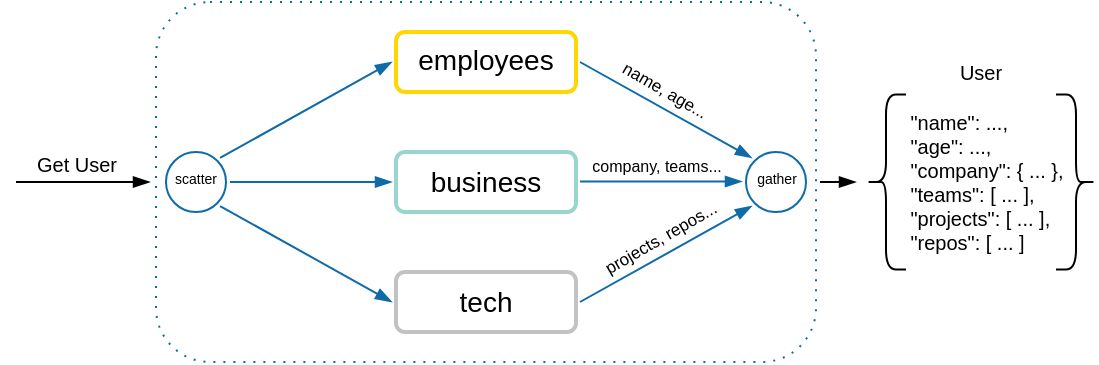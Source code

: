 <mxfile version="13.7.7" type="device"><diagram id="WwrpCfoF0TrYWI1lWJgT" name="Page-1"><mxGraphModel dx="561" dy="296" grid="1" gridSize="10" guides="1" tooltips="1" connect="1" arrows="1" fold="1" page="1" pageScale="1" pageWidth="1500" pageHeight="1500" math="0" shadow="0"><root><mxCell id="0"/><mxCell id="1" parent="0"/><mxCell id="2nizk88GUtvHmC5JNU6E-1" value="" style="rounded=1;whiteSpace=wrap;html=1;labelBackgroundColor=none;strokeColor=#0E6BA8;fontSize=13;fontColor=#000000;dashed=1;dashPattern=1 4;" vertex="1" parent="1"><mxGeometry x="200" y="85" width="330" height="180" as="geometry"/></mxCell><mxCell id="2nizk88GUtvHmC5JNU6E-2" value="employees" style="rounded=1;whiteSpace=wrap;html=1;fontSize=14;fillColor=#FFFFFF;strokeWidth=2;perimeterSpacing=2;strokeColor=#FFD700;spacingBottom=2;" vertex="1" parent="1"><mxGeometry x="320" y="100" width="90" height="30" as="geometry"/></mxCell><mxCell id="2nizk88GUtvHmC5JNU6E-3" value="&lt;span style=&quot;font-size: 14px&quot;&gt;business&lt;/span&gt;" style="rounded=1;whiteSpace=wrap;html=1;fontSize=16;strokeColor=#99D5CF;fillColor=#FFFFFF;strokeWidth=2;perimeterSpacing=2;spacingBottom=2;" vertex="1" parent="1"><mxGeometry x="320" y="160" width="90" height="30" as="geometry"/></mxCell><mxCell id="2nizk88GUtvHmC5JNU6E-4" value="&lt;span style=&quot;font-size: 14px&quot;&gt;tech&lt;/span&gt;" style="rounded=1;whiteSpace=wrap;html=1;fontSize=16;fillColor=#FFFFFF;strokeWidth=2;strokeColor=#c2c2c2;perimeterSpacing=2;spacing=0;spacingBottom=2;" vertex="1" parent="1"><mxGeometry x="320" y="220" width="90" height="30" as="geometry"/></mxCell><mxCell id="2nizk88GUtvHmC5JNU6E-5" value="" style="endArrow=blockThin;html=1;endFill=1;entryX=0;entryY=0.5;entryDx=0;entryDy=0;exitX=1;exitY=0;exitDx=0;exitDy=0;strokeColor=#0E6BA8;" edge="1" parent="1" source="2nizk88GUtvHmC5JNU6E-8" target="2nizk88GUtvHmC5JNU6E-2"><mxGeometry width="50" height="50" relative="1" as="geometry"><mxPoint x="235.21" y="169.96" as="sourcePoint"/><mxPoint x="240" y="250" as="targetPoint"/></mxGeometry></mxCell><mxCell id="2nizk88GUtvHmC5JNU6E-6" value="" style="endArrow=blockThin;html=1;endFill=1;entryX=0;entryY=0.5;entryDx=0;entryDy=0;exitX=1;exitY=1;exitDx=0;exitDy=0;strokeColor=#0E6BA8;" edge="1" parent="1" source="2nizk88GUtvHmC5JNU6E-8" target="2nizk88GUtvHmC5JNU6E-4"><mxGeometry width="50" height="50" relative="1" as="geometry"><mxPoint x="235.27" y="180.31" as="sourcePoint"/><mxPoint x="328" y="125" as="targetPoint"/></mxGeometry></mxCell><mxCell id="2nizk88GUtvHmC5JNU6E-7" value="" style="endArrow=blockThin;html=1;endFill=1;entryX=0;entryY=0.5;entryDx=0;entryDy=0;exitX=1;exitY=0.5;exitDx=0;exitDy=0;strokeColor=#0E6BA8;" edge="1" parent="1" source="2nizk88GUtvHmC5JNU6E-8" target="2nizk88GUtvHmC5JNU6E-3"><mxGeometry width="50" height="50" relative="1" as="geometry"><mxPoint x="240" y="170" as="sourcePoint"/><mxPoint x="328.0" y="125.0" as="targetPoint"/></mxGeometry></mxCell><mxCell id="2nizk88GUtvHmC5JNU6E-8" value="scatter" style="ellipse;whiteSpace=wrap;html=1;labelBackgroundColor=none;strokeColor=#0E6BA8;fontSize=7;fontColor=#000000;perimeterSpacing=2;spacingBottom=2;" vertex="1" parent="1"><mxGeometry x="205" y="160" width="30" height="30" as="geometry"/></mxCell><mxCell id="2nizk88GUtvHmC5JNU6E-9" value="gather" style="ellipse;whiteSpace=wrap;html=1;labelBackgroundColor=none;strokeColor=#0E6BA8;fontSize=7;fontColor=#000000;perimeterSpacing=2;spacingBottom=2;spacingLeft=1;" vertex="1" parent="1"><mxGeometry x="495" y="160" width="30" height="30" as="geometry"/></mxCell><mxCell id="2nizk88GUtvHmC5JNU6E-10" value="" style="endArrow=blockThin;html=1;endFill=1;entryX=0;entryY=0.5;entryDx=0;entryDy=0;exitX=1;exitY=0.5;exitDx=0;exitDy=0;strokeColor=#0E6BA8;" edge="1" parent="1"><mxGeometry width="50" height="50" relative="1" as="geometry"><mxPoint x="412" y="174.78" as="sourcePoint"/><mxPoint x="493" y="174.78" as="targetPoint"/></mxGeometry></mxCell><mxCell id="2nizk88GUtvHmC5JNU6E-11" value="" style="endArrow=blockThin;html=1;endFill=1;exitX=1;exitY=0.5;exitDx=0;exitDy=0;entryX=0;entryY=0;entryDx=0;entryDy=0;strokeColor=#0E6BA8;" edge="1" parent="1" source="2nizk88GUtvHmC5JNU6E-2" target="2nizk88GUtvHmC5JNU6E-9"><mxGeometry width="50" height="50" relative="1" as="geometry"><mxPoint x="439.021" y="129.999" as="sourcePoint"/><mxPoint x="510" y="130" as="targetPoint"/></mxGeometry></mxCell><mxCell id="2nizk88GUtvHmC5JNU6E-12" value="name, age..." style="edgeLabel;html=1;align=center;verticalAlign=middle;resizable=0;points=[];fontSize=8.5;fontColor=#000000;rotation=30;" vertex="1" connectable="0" parent="2nizk88GUtvHmC5JNU6E-11"><mxGeometry x="-0.385" y="1" relative="1" as="geometry"><mxPoint x="15" as="offset"/></mxGeometry></mxCell><mxCell id="2nizk88GUtvHmC5JNU6E-13" value="" style="endArrow=blockThin;html=1;endFill=1;exitX=1;exitY=0.5;exitDx=0;exitDy=0;entryX=0;entryY=1;entryDx=0;entryDy=0;strokeColor=#0E6BA8;" edge="1" parent="1" source="2nizk88GUtvHmC5JNU6E-4" target="2nizk88GUtvHmC5JNU6E-9"><mxGeometry width="50" height="50" relative="1" as="geometry"><mxPoint x="430" y="220" as="sourcePoint"/><mxPoint x="480" y="184" as="targetPoint"/></mxGeometry></mxCell><mxCell id="2nizk88GUtvHmC5JNU6E-14" value="" style="endArrow=blockThin;html=1;endFill=1;" edge="1" parent="1"><mxGeometry width="50" height="50" relative="1" as="geometry"><mxPoint x="532" y="175" as="sourcePoint"/><mxPoint x="550" y="175" as="targetPoint"/></mxGeometry></mxCell><mxCell id="2nizk88GUtvHmC5JNU6E-16" value="projects, repos..." style="edgeLabel;html=1;align=center;verticalAlign=middle;resizable=0;points=[];fontSize=8.5;fontColor=#000000;rotation=330;" vertex="1" connectable="0" parent="1"><mxGeometry x="452" y="203" as="geometry"/></mxCell><mxCell id="2nizk88GUtvHmC5JNU6E-17" value="company, teams..." style="edgeLabel;html=1;align=center;verticalAlign=middle;resizable=0;points=[];fontSize=8;fontColor=#000000;rotation=0;" vertex="1" connectable="0" parent="1"><mxGeometry x="450" y="167" as="geometry"/></mxCell><mxCell id="2nizk88GUtvHmC5JNU6E-18" value="" style="endArrow=blockThin;html=1;endFill=1;" edge="1" parent="1"><mxGeometry width="50" height="50" relative="1" as="geometry"><mxPoint x="130" y="175" as="sourcePoint"/><mxPoint x="197" y="175" as="targetPoint"/></mxGeometry></mxCell><mxCell id="2nizk88GUtvHmC5JNU6E-19" value="Get User" style="edgeLabel;html=1;align=center;verticalAlign=middle;resizable=0;points=[];fontSize=10;" vertex="1" connectable="0" parent="2nizk88GUtvHmC5JNU6E-18"><mxGeometry x="-0.275" y="1" relative="1" as="geometry"><mxPoint x="5.74" y="-8" as="offset"/></mxGeometry></mxCell><mxCell id="2nizk88GUtvHmC5JNU6E-20" value="" style="shape=curlyBracket;whiteSpace=wrap;html=1;rounded=1;fontSize=10;" vertex="1" parent="1"><mxGeometry x="555" y="131.25" width="20" height="87.5" as="geometry"/></mxCell><mxCell id="2nizk88GUtvHmC5JNU6E-23" value="&lt;div style=&quot;text-align: left&quot;&gt;&lt;span&gt;&quot;name&quot;: ...,&lt;/span&gt;&lt;/div&gt;&lt;div style=&quot;text-align: left&quot;&gt;&lt;span&gt;&quot;age&quot;: ...,&lt;/span&gt;&lt;/div&gt;&lt;div style=&quot;text-align: left&quot;&gt;&lt;span&gt;&quot;company&quot;: { ... },&lt;/span&gt;&lt;/div&gt;&lt;div style=&quot;text-align: left&quot;&gt;&lt;span&gt;&quot;teams&quot;: [ ... ],&lt;/span&gt;&lt;/div&gt;&lt;div style=&quot;text-align: left&quot;&gt;&lt;span&gt;&quot;projects&quot;: [ ... ],&lt;/span&gt;&lt;/div&gt;&lt;div style=&quot;text-align: left&quot;&gt;&lt;span&gt;&quot;repos&quot;: [ ... ]&lt;/span&gt;&lt;/div&gt;" style="text;html=1;align=center;verticalAlign=middle;resizable=0;points=[];autosize=1;fontSize=10;" vertex="1" parent="1"><mxGeometry x="570" y="135" width="90" height="80" as="geometry"/></mxCell><mxCell id="2nizk88GUtvHmC5JNU6E-25" value="User" style="text;html=1;align=center;verticalAlign=middle;resizable=0;points=[];autosize=1;fontSize=10;" vertex="1" parent="1"><mxGeometry x="592" y="110" width="40" height="20" as="geometry"/></mxCell><mxCell id="2nizk88GUtvHmC5JNU6E-26" value="" style="shape=curlyBracket;whiteSpace=wrap;html=1;rounded=1;fontSize=10;direction=west;" vertex="1" parent="1"><mxGeometry x="650" y="131.25" width="20" height="87.5" as="geometry"/></mxCell></root></mxGraphModel></diagram></mxfile>